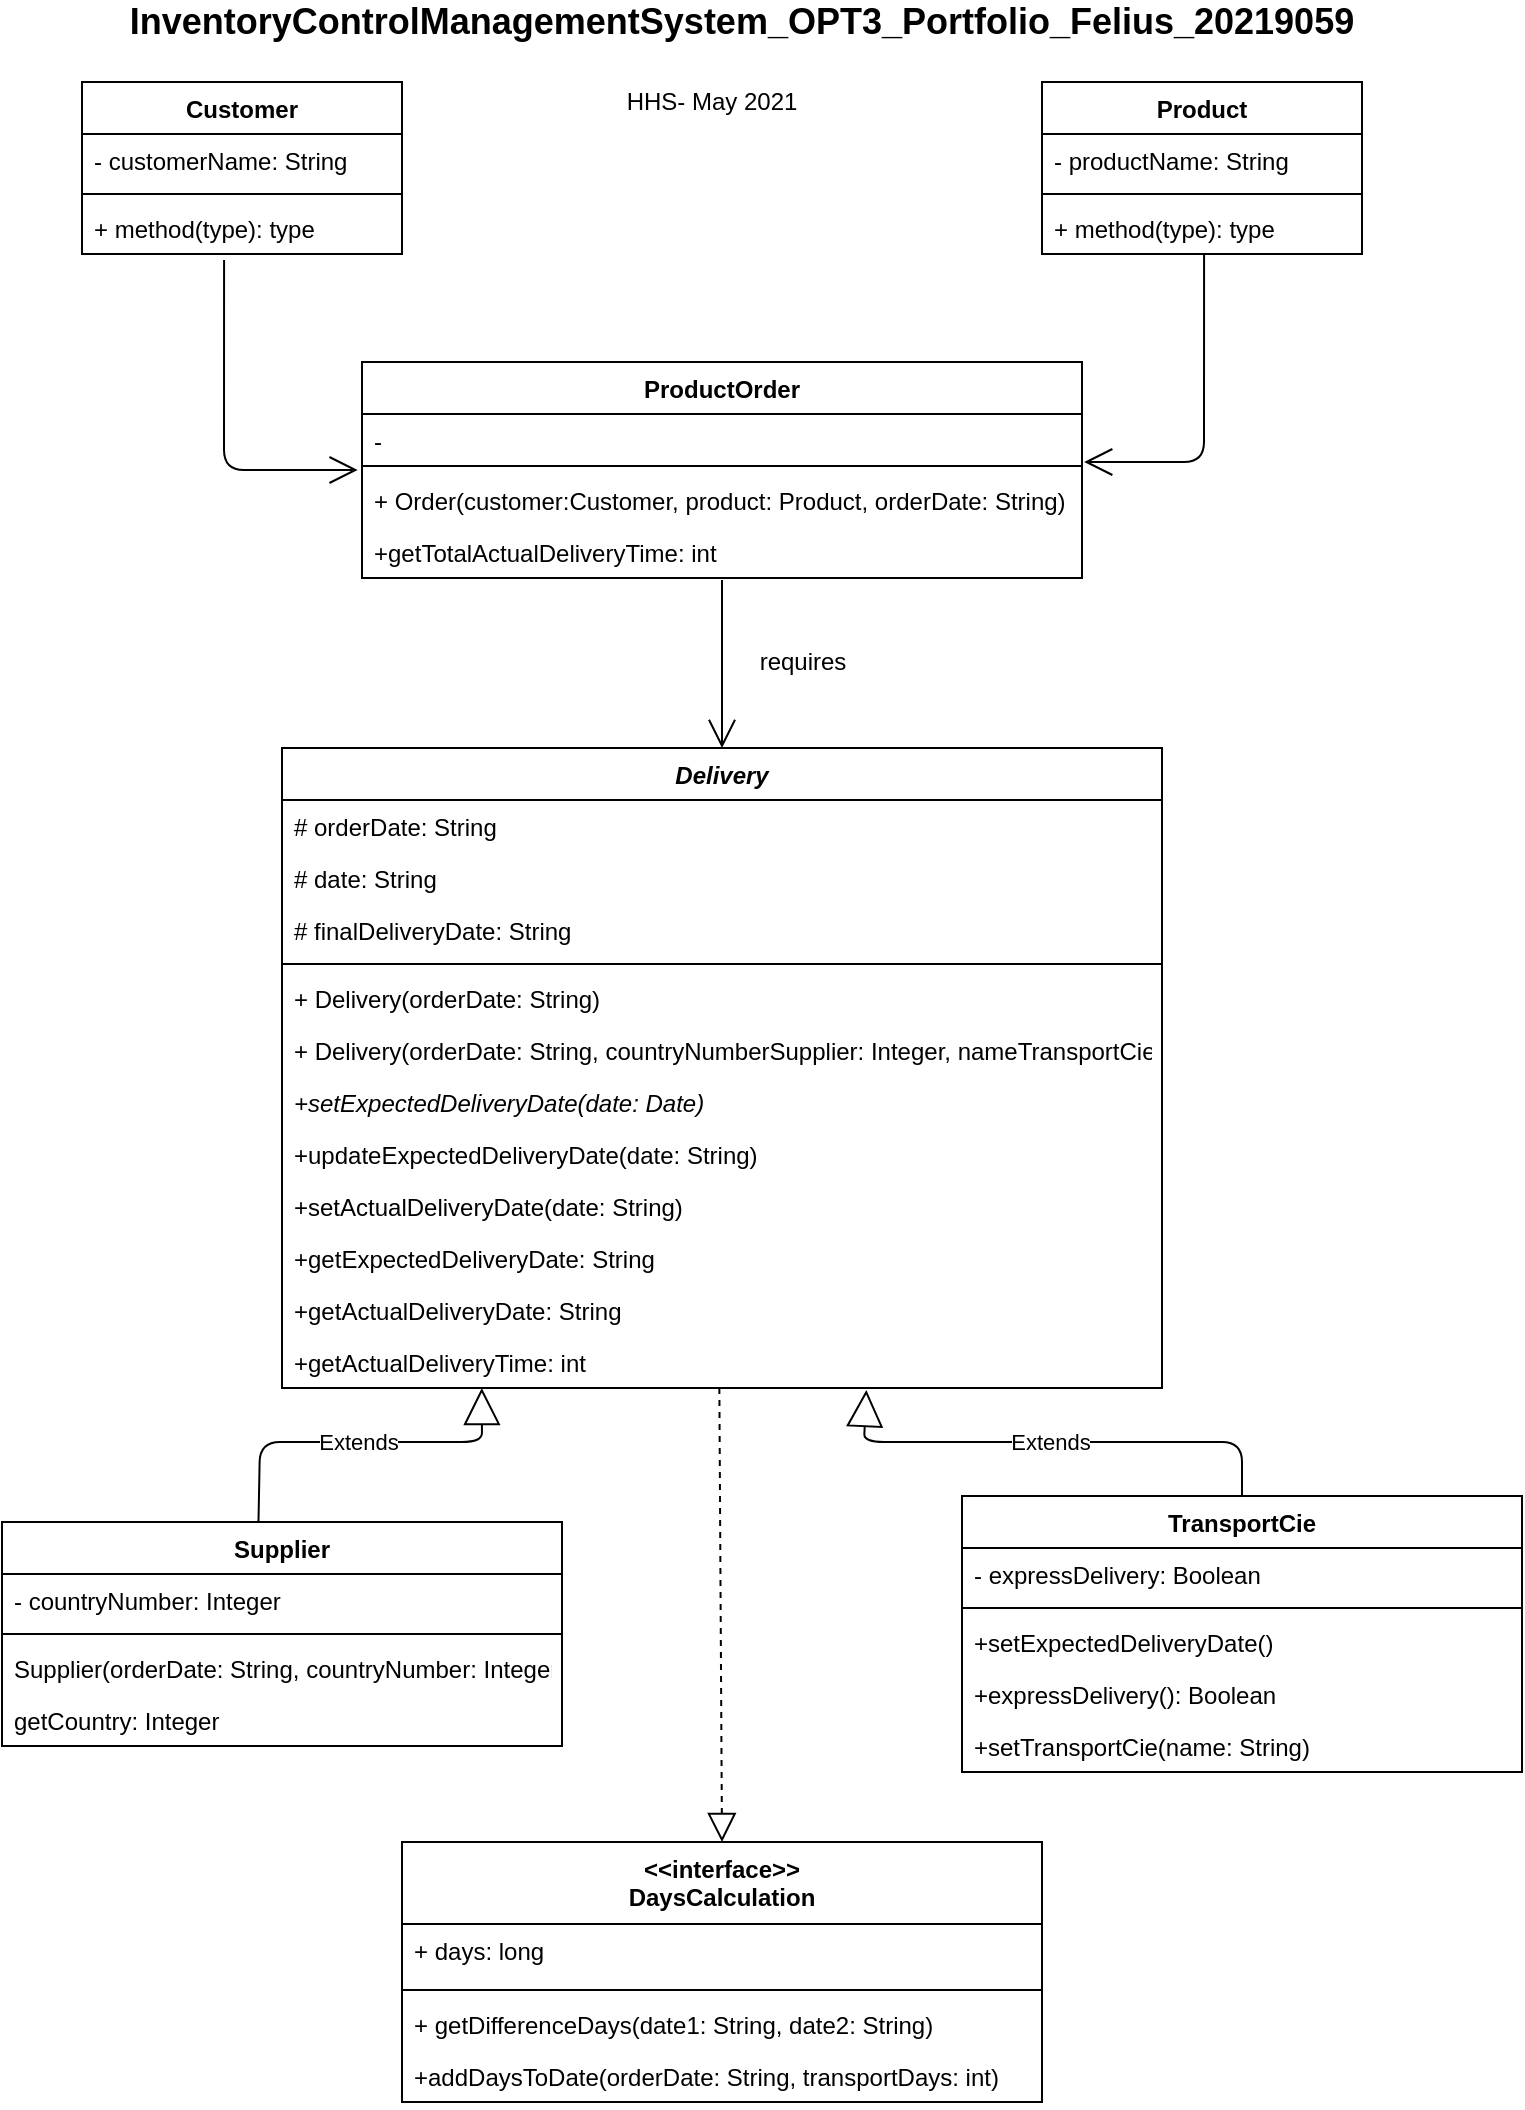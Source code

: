 <mxfile compressed="true" version="14.5.1" type="device"><diagram name="Page-1" id="e7e014a7-5840-1c2e-5031-d8a46d1fe8dd"><mxGraphModel dx="1186" dy="753" grid="1" gridSize="10" guides="1" tooltips="1" connect="1" arrows="1" fold="1" page="1" pageScale="1" pageWidth="827" pageHeight="1169" background="#ffffff" math="0" shadow="0"><root><mxCell id="0"/><mxCell id="1" parent="0"/><mxCell id="3qi2jZv0MW36u-0aza5s-41" value="Customer" style="swimlane;fontStyle=1;align=center;verticalAlign=top;childLayout=stackLayout;horizontal=1;startSize=26;horizontalStack=0;resizeParent=1;resizeParentMax=0;resizeLast=0;collapsible=1;marginBottom=0;" parent="1" vertex="1"><mxGeometry x="80" y="80" width="160" height="86" as="geometry"/></mxCell><mxCell id="3qi2jZv0MW36u-0aza5s-42" value="- customerName: String" style="text;strokeColor=none;fillColor=none;align=left;verticalAlign=top;spacingLeft=4;spacingRight=4;overflow=hidden;rotatable=0;points=[[0,0.5],[1,0.5]];portConstraint=eastwest;" parent="3qi2jZv0MW36u-0aza5s-41" vertex="1"><mxGeometry y="26" width="160" height="26" as="geometry"/></mxCell><mxCell id="3qi2jZv0MW36u-0aza5s-43" value="" style="line;strokeWidth=1;fillColor=none;align=left;verticalAlign=middle;spacingTop=-1;spacingLeft=3;spacingRight=3;rotatable=0;labelPosition=right;points=[];portConstraint=eastwest;" parent="3qi2jZv0MW36u-0aza5s-41" vertex="1"><mxGeometry y="52" width="160" height="8" as="geometry"/></mxCell><mxCell id="3qi2jZv0MW36u-0aza5s-44" value="+ method(type): type" style="text;strokeColor=none;fillColor=none;align=left;verticalAlign=top;spacingLeft=4;spacingRight=4;overflow=hidden;rotatable=0;points=[[0,0.5],[1,0.5]];portConstraint=eastwest;" parent="3qi2jZv0MW36u-0aza5s-41" vertex="1"><mxGeometry y="60" width="160" height="26" as="geometry"/></mxCell><mxCell id="3qi2jZv0MW36u-0aza5s-45" value="Product" style="swimlane;fontStyle=1;align=center;verticalAlign=top;childLayout=stackLayout;horizontal=1;startSize=26;horizontalStack=0;resizeParent=1;resizeParentMax=0;resizeLast=0;collapsible=1;marginBottom=0;" parent="1" vertex="1"><mxGeometry x="560" y="80" width="160" height="86" as="geometry"/></mxCell><mxCell id="3qi2jZv0MW36u-0aza5s-46" value="- productName: String" style="text;strokeColor=none;fillColor=none;align=left;verticalAlign=top;spacingLeft=4;spacingRight=4;overflow=hidden;rotatable=0;points=[[0,0.5],[1,0.5]];portConstraint=eastwest;" parent="3qi2jZv0MW36u-0aza5s-45" vertex="1"><mxGeometry y="26" width="160" height="26" as="geometry"/></mxCell><mxCell id="3qi2jZv0MW36u-0aza5s-47" value="" style="line;strokeWidth=1;fillColor=none;align=left;verticalAlign=middle;spacingTop=-1;spacingLeft=3;spacingRight=3;rotatable=0;labelPosition=right;points=[];portConstraint=eastwest;" parent="3qi2jZv0MW36u-0aza5s-45" vertex="1"><mxGeometry y="52" width="160" height="8" as="geometry"/></mxCell><mxCell id="3qi2jZv0MW36u-0aza5s-48" value="+ method(type): type" style="text;strokeColor=none;fillColor=none;align=left;verticalAlign=top;spacingLeft=4;spacingRight=4;overflow=hidden;rotatable=0;points=[[0,0.5],[1,0.5]];portConstraint=eastwest;" parent="3qi2jZv0MW36u-0aza5s-45" vertex="1"><mxGeometry y="60" width="160" height="26" as="geometry"/></mxCell><mxCell id="3qi2jZv0MW36u-0aza5s-49" value="Delivery" style="swimlane;fontStyle=3;align=center;verticalAlign=top;childLayout=stackLayout;horizontal=1;startSize=26;horizontalStack=0;resizeParent=1;resizeParentMax=0;resizeLast=0;collapsible=1;marginBottom=0;" parent="1" vertex="1"><mxGeometry x="180" y="413" width="440" height="320" as="geometry"/></mxCell><mxCell id="3qi2jZv0MW36u-0aza5s-50" value="# orderDate: String" style="text;strokeColor=none;fillColor=none;align=left;verticalAlign=top;spacingLeft=4;spacingRight=4;overflow=hidden;rotatable=0;points=[[0,0.5],[1,0.5]];portConstraint=eastwest;" parent="3qi2jZv0MW36u-0aza5s-49" vertex="1"><mxGeometry y="26" width="440" height="26" as="geometry"/></mxCell><mxCell id="HiYI_mcl4_WgK70UmU3I-19" value="# date: String" style="text;strokeColor=none;fillColor=none;align=left;verticalAlign=top;spacingLeft=4;spacingRight=4;overflow=hidden;rotatable=0;points=[[0,0.5],[1,0.5]];portConstraint=eastwest;" parent="3qi2jZv0MW36u-0aza5s-49" vertex="1"><mxGeometry y="52" width="440" height="26" as="geometry"/></mxCell><mxCell id="HiYI_mcl4_WgK70UmU3I-38" value="# finalDeliveryDate: String" style="text;strokeColor=none;fillColor=none;align=left;verticalAlign=top;spacingLeft=4;spacingRight=4;overflow=hidden;rotatable=0;points=[[0,0.5],[1,0.5]];portConstraint=eastwest;" parent="3qi2jZv0MW36u-0aza5s-49" vertex="1"><mxGeometry y="78" width="440" height="26" as="geometry"/></mxCell><mxCell id="3qi2jZv0MW36u-0aza5s-51" value="" style="line;strokeWidth=1;fillColor=none;align=left;verticalAlign=middle;spacingTop=-1;spacingLeft=3;spacingRight=3;rotatable=0;labelPosition=right;points=[];portConstraint=eastwest;" parent="3qi2jZv0MW36u-0aza5s-49" vertex="1"><mxGeometry y="104" width="440" height="8" as="geometry"/></mxCell><mxCell id="3qi2jZv0MW36u-0aza5s-52" value="+ Delivery(orderDate: String)" style="text;strokeColor=none;fillColor=none;align=left;verticalAlign=top;spacingLeft=4;spacingRight=4;overflow=hidden;rotatable=0;points=[[0,0.5],[1,0.5]];portConstraint=eastwest;" parent="3qi2jZv0MW36u-0aza5s-49" vertex="1"><mxGeometry y="112" width="440" height="26" as="geometry"/></mxCell><mxCell id="fqbFFMhHMPmcO_1VYUiG-2" value="+ Delivery(orderDate: String, countryNumberSupplier: Integer, nameTransportCie: String)" style="text;strokeColor=none;fillColor=none;align=left;verticalAlign=top;spacingLeft=4;spacingRight=4;overflow=hidden;rotatable=0;points=[[0,0.5],[1,0.5]];portConstraint=eastwest;" vertex="1" parent="3qi2jZv0MW36u-0aza5s-49"><mxGeometry y="138" width="440" height="26" as="geometry"/></mxCell><mxCell id="HiYI_mcl4_WgK70UmU3I-2" value="+setExpectedDeliveryDate(date: Date)" style="text;strokeColor=none;fillColor=none;align=left;verticalAlign=top;spacingLeft=4;spacingRight=4;overflow=hidden;rotatable=0;points=[[0,0.5],[1,0.5]];portConstraint=eastwest;fontStyle=2" parent="3qi2jZv0MW36u-0aza5s-49" vertex="1"><mxGeometry y="164" width="440" height="26" as="geometry"/></mxCell><mxCell id="HiYI_mcl4_WgK70UmU3I-3" value="+updateExpectedDeliveryDate(date: String)" style="text;strokeColor=none;fillColor=none;align=left;verticalAlign=top;spacingLeft=4;spacingRight=4;overflow=hidden;rotatable=0;points=[[0,0.5],[1,0.5]];portConstraint=eastwest;fontStyle=0" parent="3qi2jZv0MW36u-0aza5s-49" vertex="1"><mxGeometry y="190" width="440" height="26" as="geometry"/></mxCell><mxCell id="HiYI_mcl4_WgK70UmU3I-5" value="+setActualDeliveryDate(date: String)" style="text;strokeColor=none;fillColor=none;align=left;verticalAlign=top;spacingLeft=4;spacingRight=4;overflow=hidden;rotatable=0;points=[[0,0.5],[1,0.5]];portConstraint=eastwest;fontStyle=0" parent="3qi2jZv0MW36u-0aza5s-49" vertex="1"><mxGeometry y="216" width="440" height="26" as="geometry"/></mxCell><mxCell id="HiYI_mcl4_WgK70UmU3I-12" value="+getExpectedDeliveryDate: String" style="text;strokeColor=none;fillColor=none;align=left;verticalAlign=top;spacingLeft=4;spacingRight=4;overflow=hidden;rotatable=0;points=[[0,0.5],[1,0.5]];portConstraint=eastwest;" parent="3qi2jZv0MW36u-0aza5s-49" vertex="1"><mxGeometry y="242" width="440" height="26" as="geometry"/></mxCell><mxCell id="HiYI_mcl4_WgK70UmU3I-25" value="+getActualDeliveryDate: String" style="text;strokeColor=none;fillColor=none;align=left;verticalAlign=top;spacingLeft=4;spacingRight=4;overflow=hidden;rotatable=0;points=[[0,0.5],[1,0.5]];portConstraint=eastwest;" parent="3qi2jZv0MW36u-0aza5s-49" vertex="1"><mxGeometry y="268" width="440" height="26" as="geometry"/></mxCell><mxCell id="HiYI_mcl4_WgK70UmU3I-7" value="+getActualDeliveryTime: int" style="text;strokeColor=none;fillColor=none;align=left;verticalAlign=top;spacingLeft=4;spacingRight=4;overflow=hidden;rotatable=0;points=[[0,0.5],[1,0.5]];portConstraint=eastwest;" parent="3qi2jZv0MW36u-0aza5s-49" vertex="1"><mxGeometry y="294" width="440" height="26" as="geometry"/></mxCell><mxCell id="3qi2jZv0MW36u-0aza5s-53" value="Supplier" style="swimlane;fontStyle=1;align=center;verticalAlign=top;childLayout=stackLayout;horizontal=1;startSize=26;horizontalStack=0;resizeParent=1;resizeParentMax=0;resizeLast=0;collapsible=1;marginBottom=0;" parent="1" vertex="1"><mxGeometry x="40" y="800" width="280" height="112" as="geometry"/></mxCell><mxCell id="HiYI_mcl4_WgK70UmU3I-20" value="- countryNumber: Integer" style="text;strokeColor=none;fillColor=none;align=left;verticalAlign=top;spacingLeft=4;spacingRight=4;overflow=hidden;rotatable=0;points=[[0,0.5],[1,0.5]];portConstraint=eastwest;" parent="3qi2jZv0MW36u-0aza5s-53" vertex="1"><mxGeometry y="26" width="280" height="26" as="geometry"/></mxCell><mxCell id="3qi2jZv0MW36u-0aza5s-55" value="" style="line;strokeWidth=1;fillColor=none;align=left;verticalAlign=middle;spacingTop=-1;spacingLeft=3;spacingRight=3;rotatable=0;labelPosition=right;points=[];portConstraint=eastwest;" parent="3qi2jZv0MW36u-0aza5s-53" vertex="1"><mxGeometry y="52" width="280" height="8" as="geometry"/></mxCell><mxCell id="HiYI_mcl4_WgK70UmU3I-8" value="Supplier(orderDate: String, countryNumber: Integer)" style="text;strokeColor=none;fillColor=none;align=left;verticalAlign=top;spacingLeft=4;spacingRight=4;overflow=hidden;rotatable=0;points=[[0,0.5],[1,0.5]];portConstraint=eastwest;" parent="3qi2jZv0MW36u-0aza5s-53" vertex="1"><mxGeometry y="60" width="280" height="26" as="geometry"/></mxCell><mxCell id="HiYI_mcl4_WgK70UmU3I-50" value="getCountry: Integer" style="text;strokeColor=none;fillColor=none;align=left;verticalAlign=top;spacingLeft=4;spacingRight=4;overflow=hidden;rotatable=0;points=[[0,0.5],[1,0.5]];portConstraint=eastwest;" parent="3qi2jZv0MW36u-0aza5s-53" vertex="1"><mxGeometry y="86" width="280" height="26" as="geometry"/></mxCell><mxCell id="3qi2jZv0MW36u-0aza5s-57" value="TransportCie" style="swimlane;fontStyle=1;align=center;verticalAlign=top;childLayout=stackLayout;horizontal=1;startSize=26;horizontalStack=0;resizeParent=1;resizeParentMax=0;resizeLast=0;collapsible=1;marginBottom=0;" parent="1" vertex="1"><mxGeometry x="520" y="787" width="280" height="138" as="geometry"/></mxCell><mxCell id="HiYI_mcl4_WgK70UmU3I-21" value="- expressDelivery: Boolean" style="text;strokeColor=none;fillColor=none;align=left;verticalAlign=top;spacingLeft=4;spacingRight=4;overflow=hidden;rotatable=0;points=[[0,0.5],[1,0.5]];portConstraint=eastwest;" parent="3qi2jZv0MW36u-0aza5s-57" vertex="1"><mxGeometry y="26" width="280" height="26" as="geometry"/></mxCell><mxCell id="3qi2jZv0MW36u-0aza5s-59" value="" style="line;strokeWidth=1;fillColor=none;align=left;verticalAlign=middle;spacingTop=-1;spacingLeft=3;spacingRight=3;rotatable=0;labelPosition=right;points=[];portConstraint=eastwest;" parent="3qi2jZv0MW36u-0aza5s-57" vertex="1"><mxGeometry y="52" width="280" height="8" as="geometry"/></mxCell><mxCell id="HiYI_mcl4_WgK70UmU3I-10" value="+setExpectedDeliveryDate()" style="text;strokeColor=none;fillColor=none;align=left;verticalAlign=top;spacingLeft=4;spacingRight=4;overflow=hidden;rotatable=0;points=[[0,0.5],[1,0.5]];portConstraint=eastwest;" parent="3qi2jZv0MW36u-0aza5s-57" vertex="1"><mxGeometry y="60" width="280" height="26" as="geometry"/></mxCell><mxCell id="HiYI_mcl4_WgK70UmU3I-22" value="+expressDelivery(): Boolean" style="text;strokeColor=none;fillColor=none;align=left;verticalAlign=top;spacingLeft=4;spacingRight=4;overflow=hidden;rotatable=0;points=[[0,0.5],[1,0.5]];portConstraint=eastwest;" parent="3qi2jZv0MW36u-0aza5s-57" vertex="1"><mxGeometry y="86" width="280" height="26" as="geometry"/></mxCell><mxCell id="fqbFFMhHMPmcO_1VYUiG-1" value="+setTransportCie(name: String)" style="text;strokeColor=none;fillColor=none;align=left;verticalAlign=top;spacingLeft=4;spacingRight=4;overflow=hidden;rotatable=0;points=[[0,0.5],[1,0.5]];portConstraint=eastwest;" vertex="1" parent="3qi2jZv0MW36u-0aza5s-57"><mxGeometry y="112" width="280" height="26" as="geometry"/></mxCell><mxCell id="HiYI_mcl4_WgK70UmU3I-17" value="" style="endArrow=open;endFill=1;endSize=12;html=1;exitX=0.444;exitY=1.115;exitDx=0;exitDy=0;exitPerimeter=0;entryX=-0.006;entryY=-0.077;entryDx=0;entryDy=0;entryPerimeter=0;" parent="1" source="3qi2jZv0MW36u-0aza5s-44" target="HiYI_mcl4_WgK70UmU3I-37" edge="1"><mxGeometry width="160" relative="1" as="geometry"><mxPoint x="600" y="410" as="sourcePoint"/><mxPoint x="760" y="410" as="targetPoint"/><Array as="points"><mxPoint x="151" y="274"/></Array></mxGeometry></mxCell><mxCell id="HiYI_mcl4_WgK70UmU3I-18" value="" style="endArrow=open;endFill=1;endSize=12;html=1;exitX=0.444;exitY=1.115;exitDx=0;exitDy=0;exitPerimeter=0;entryX=1.003;entryY=1.091;entryDx=0;entryDy=0;entryPerimeter=0;" parent="1" target="HiYI_mcl4_WgK70UmU3I-30" edge="1"><mxGeometry width="160" relative="1" as="geometry"><mxPoint x="641.04" y="166" as="sourcePoint"/><mxPoint x="587" y="403" as="targetPoint"/><Array as="points"><mxPoint x="641" y="270"/></Array></mxGeometry></mxCell><mxCell id="HiYI_mcl4_WgK70UmU3I-29" value="ProductOrder" style="swimlane;fontStyle=1;align=center;verticalAlign=top;childLayout=stackLayout;horizontal=1;startSize=26;horizontalStack=0;resizeParent=1;resizeParentMax=0;resizeLast=0;collapsible=1;marginBottom=0;" parent="1" vertex="1"><mxGeometry x="220" y="220" width="360" height="108" as="geometry"/></mxCell><mxCell id="HiYI_mcl4_WgK70UmU3I-30" value="-" style="text;strokeColor=none;fillColor=none;align=left;verticalAlign=top;spacingLeft=4;spacingRight=4;overflow=hidden;rotatable=0;points=[[0,0.5],[1,0.5]];portConstraint=eastwest;" parent="HiYI_mcl4_WgK70UmU3I-29" vertex="1"><mxGeometry y="26" width="360" height="22" as="geometry"/></mxCell><mxCell id="HiYI_mcl4_WgK70UmU3I-31" value="" style="line;strokeWidth=1;fillColor=none;align=left;verticalAlign=middle;spacingTop=-1;spacingLeft=3;spacingRight=3;rotatable=0;labelPosition=right;points=[];portConstraint=eastwest;" parent="HiYI_mcl4_WgK70UmU3I-29" vertex="1"><mxGeometry y="48" width="360" height="8" as="geometry"/></mxCell><mxCell id="HiYI_mcl4_WgK70UmU3I-37" value="+ Order(customer:Customer, product: Product, orderDate: String)" style="text;strokeColor=none;fillColor=none;align=left;verticalAlign=top;spacingLeft=4;spacingRight=4;overflow=hidden;rotatable=0;points=[[0,0.5],[1,0.5]];portConstraint=eastwest;" parent="HiYI_mcl4_WgK70UmU3I-29" vertex="1"><mxGeometry y="56" width="360" height="26" as="geometry"/></mxCell><mxCell id="HiYI_mcl4_WgK70UmU3I-33" value="+getTotalActualDeliveryTime: int" style="text;strokeColor=none;fillColor=none;align=left;verticalAlign=top;spacingLeft=4;spacingRight=4;overflow=hidden;rotatable=0;points=[[0,0.5],[1,0.5]];portConstraint=eastwest;" parent="HiYI_mcl4_WgK70UmU3I-29" vertex="1"><mxGeometry y="82" width="360" height="26" as="geometry"/></mxCell><mxCell id="HiYI_mcl4_WgK70UmU3I-35" value="" style="endArrow=open;endFill=1;endSize=12;html=1;entryX=0.5;entryY=0;entryDx=0;entryDy=0;" parent="1" target="3qi2jZv0MW36u-0aza5s-49" edge="1"><mxGeometry width="160" relative="1" as="geometry"><mxPoint x="400" y="329" as="sourcePoint"/><mxPoint x="820" y="560" as="targetPoint"/></mxGeometry></mxCell><mxCell id="HiYI_mcl4_WgK70UmU3I-36" value="requires" style="text;html=1;resizable=0;autosize=1;align=center;verticalAlign=middle;points=[];fillColor=none;strokeColor=none;rounded=0;" parent="1" vertex="1"><mxGeometry x="410" y="360" width="60" height="20" as="geometry"/></mxCell><mxCell id="HiYI_mcl4_WgK70UmU3I-41" value="&lt;&lt;interface&gt;&gt;&#10;DaysCalculation" style="swimlane;fontStyle=1;align=center;verticalAlign=top;childLayout=stackLayout;horizontal=1;startSize=41;horizontalStack=0;resizeParent=1;resizeParentMax=0;resizeLast=0;collapsible=1;marginBottom=0;" parent="1" vertex="1"><mxGeometry x="240" y="960" width="320" height="130" as="geometry"/></mxCell><mxCell id="HiYI_mcl4_WgK70UmU3I-42" value="+ days: long" style="text;strokeColor=none;fillColor=none;align=left;verticalAlign=top;spacingLeft=4;spacingRight=4;overflow=hidden;rotatable=0;points=[[0,0.5],[1,0.5]];portConstraint=eastwest;" parent="HiYI_mcl4_WgK70UmU3I-41" vertex="1"><mxGeometry y="41" width="320" height="29" as="geometry"/></mxCell><mxCell id="HiYI_mcl4_WgK70UmU3I-43" value="" style="line;strokeWidth=1;fillColor=none;align=left;verticalAlign=middle;spacingTop=-1;spacingLeft=3;spacingRight=3;rotatable=0;labelPosition=right;points=[];portConstraint=eastwest;" parent="HiYI_mcl4_WgK70UmU3I-41" vertex="1"><mxGeometry y="70" width="320" height="8" as="geometry"/></mxCell><mxCell id="HiYI_mcl4_WgK70UmU3I-44" value="+ getDifferenceDays(date1: String, date2: String)" style="text;strokeColor=none;fillColor=none;align=left;verticalAlign=top;spacingLeft=4;spacingRight=4;overflow=hidden;rotatable=0;points=[[0,0.5],[1,0.5]];portConstraint=eastwest;" parent="HiYI_mcl4_WgK70UmU3I-41" vertex="1"><mxGeometry y="78" width="320" height="26" as="geometry"/></mxCell><mxCell id="fqbFFMhHMPmcO_1VYUiG-3" value="+addDaysToDate(orderDate: String, transportDays: int)" style="text;strokeColor=none;fillColor=none;align=left;verticalAlign=top;spacingLeft=4;spacingRight=4;overflow=hidden;rotatable=0;points=[[0,0.5],[1,0.5]];portConstraint=eastwest;" vertex="1" parent="HiYI_mcl4_WgK70UmU3I-41"><mxGeometry y="104" width="320" height="26" as="geometry"/></mxCell><mxCell id="HiYI_mcl4_WgK70UmU3I-46" value="" style="endArrow=block;dashed=1;endFill=0;endSize=12;html=1;exitX=0.497;exitY=1;exitDx=0;exitDy=0;exitPerimeter=0;entryX=0.5;entryY=0;entryDx=0;entryDy=0;" parent="1" source="HiYI_mcl4_WgK70UmU3I-7" target="HiYI_mcl4_WgK70UmU3I-41" edge="1"><mxGeometry width="160" relative="1" as="geometry"><mxPoint x="650" y="950" as="sourcePoint"/><mxPoint x="810" y="950" as="targetPoint"/></mxGeometry></mxCell><mxCell id="HiYI_mcl4_WgK70UmU3I-48" value="Extends" style="endArrow=block;endSize=16;endFill=0;html=1;exitX=0.458;exitY=0;exitDx=0;exitDy=0;exitPerimeter=0;entryX=0.227;entryY=1;entryDx=0;entryDy=0;entryPerimeter=0;" parent="1" source="3qi2jZv0MW36u-0aza5s-53" target="HiYI_mcl4_WgK70UmU3I-7" edge="1"><mxGeometry width="160" relative="1" as="geometry"><mxPoint x="650" y="950" as="sourcePoint"/><mxPoint x="810" y="950" as="targetPoint"/><Array as="points"><mxPoint x="169" y="760"/><mxPoint x="280" y="760"/></Array></mxGeometry></mxCell><mxCell id="HiYI_mcl4_WgK70UmU3I-49" value="Extends" style="endArrow=block;endSize=16;endFill=0;html=1;exitX=0.5;exitY=0;exitDx=0;exitDy=0;entryX=0.664;entryY=1.038;entryDx=0;entryDy=0;entryPerimeter=0;" parent="1" source="3qi2jZv0MW36u-0aza5s-57" target="HiYI_mcl4_WgK70UmU3I-7" edge="1"><mxGeometry x="0.019" width="160" relative="1" as="geometry"><mxPoint x="650" y="950" as="sourcePoint"/><mxPoint x="810" y="950" as="targetPoint"/><Array as="points"><mxPoint x="660" y="760"/><mxPoint x="471" y="760"/></Array><mxPoint as="offset"/></mxGeometry></mxCell><mxCell id="fqbFFMhHMPmcO_1VYUiG-4" value="&lt;b&gt;&lt;font style=&quot;font-size: 18px&quot;&gt;InventoryControlManagementSystem_OPT3_Portfolio_Felius_20219059&lt;/font&gt;&lt;/b&gt;" style="text;html=1;strokeColor=none;fillColor=none;align=center;verticalAlign=middle;whiteSpace=wrap;rounded=0;" vertex="1" parent="1"><mxGeometry x="50" y="40" width="720" height="20" as="geometry"/></mxCell><mxCell id="fqbFFMhHMPmcO_1VYUiG-5" value="HHS- May 2021" style="text;html=1;strokeColor=none;fillColor=none;align=center;verticalAlign=middle;whiteSpace=wrap;rounded=0;" vertex="1" parent="1"><mxGeometry x="340" y="80" width="110" height="20" as="geometry"/></mxCell></root></mxGraphModel></diagram></mxfile>